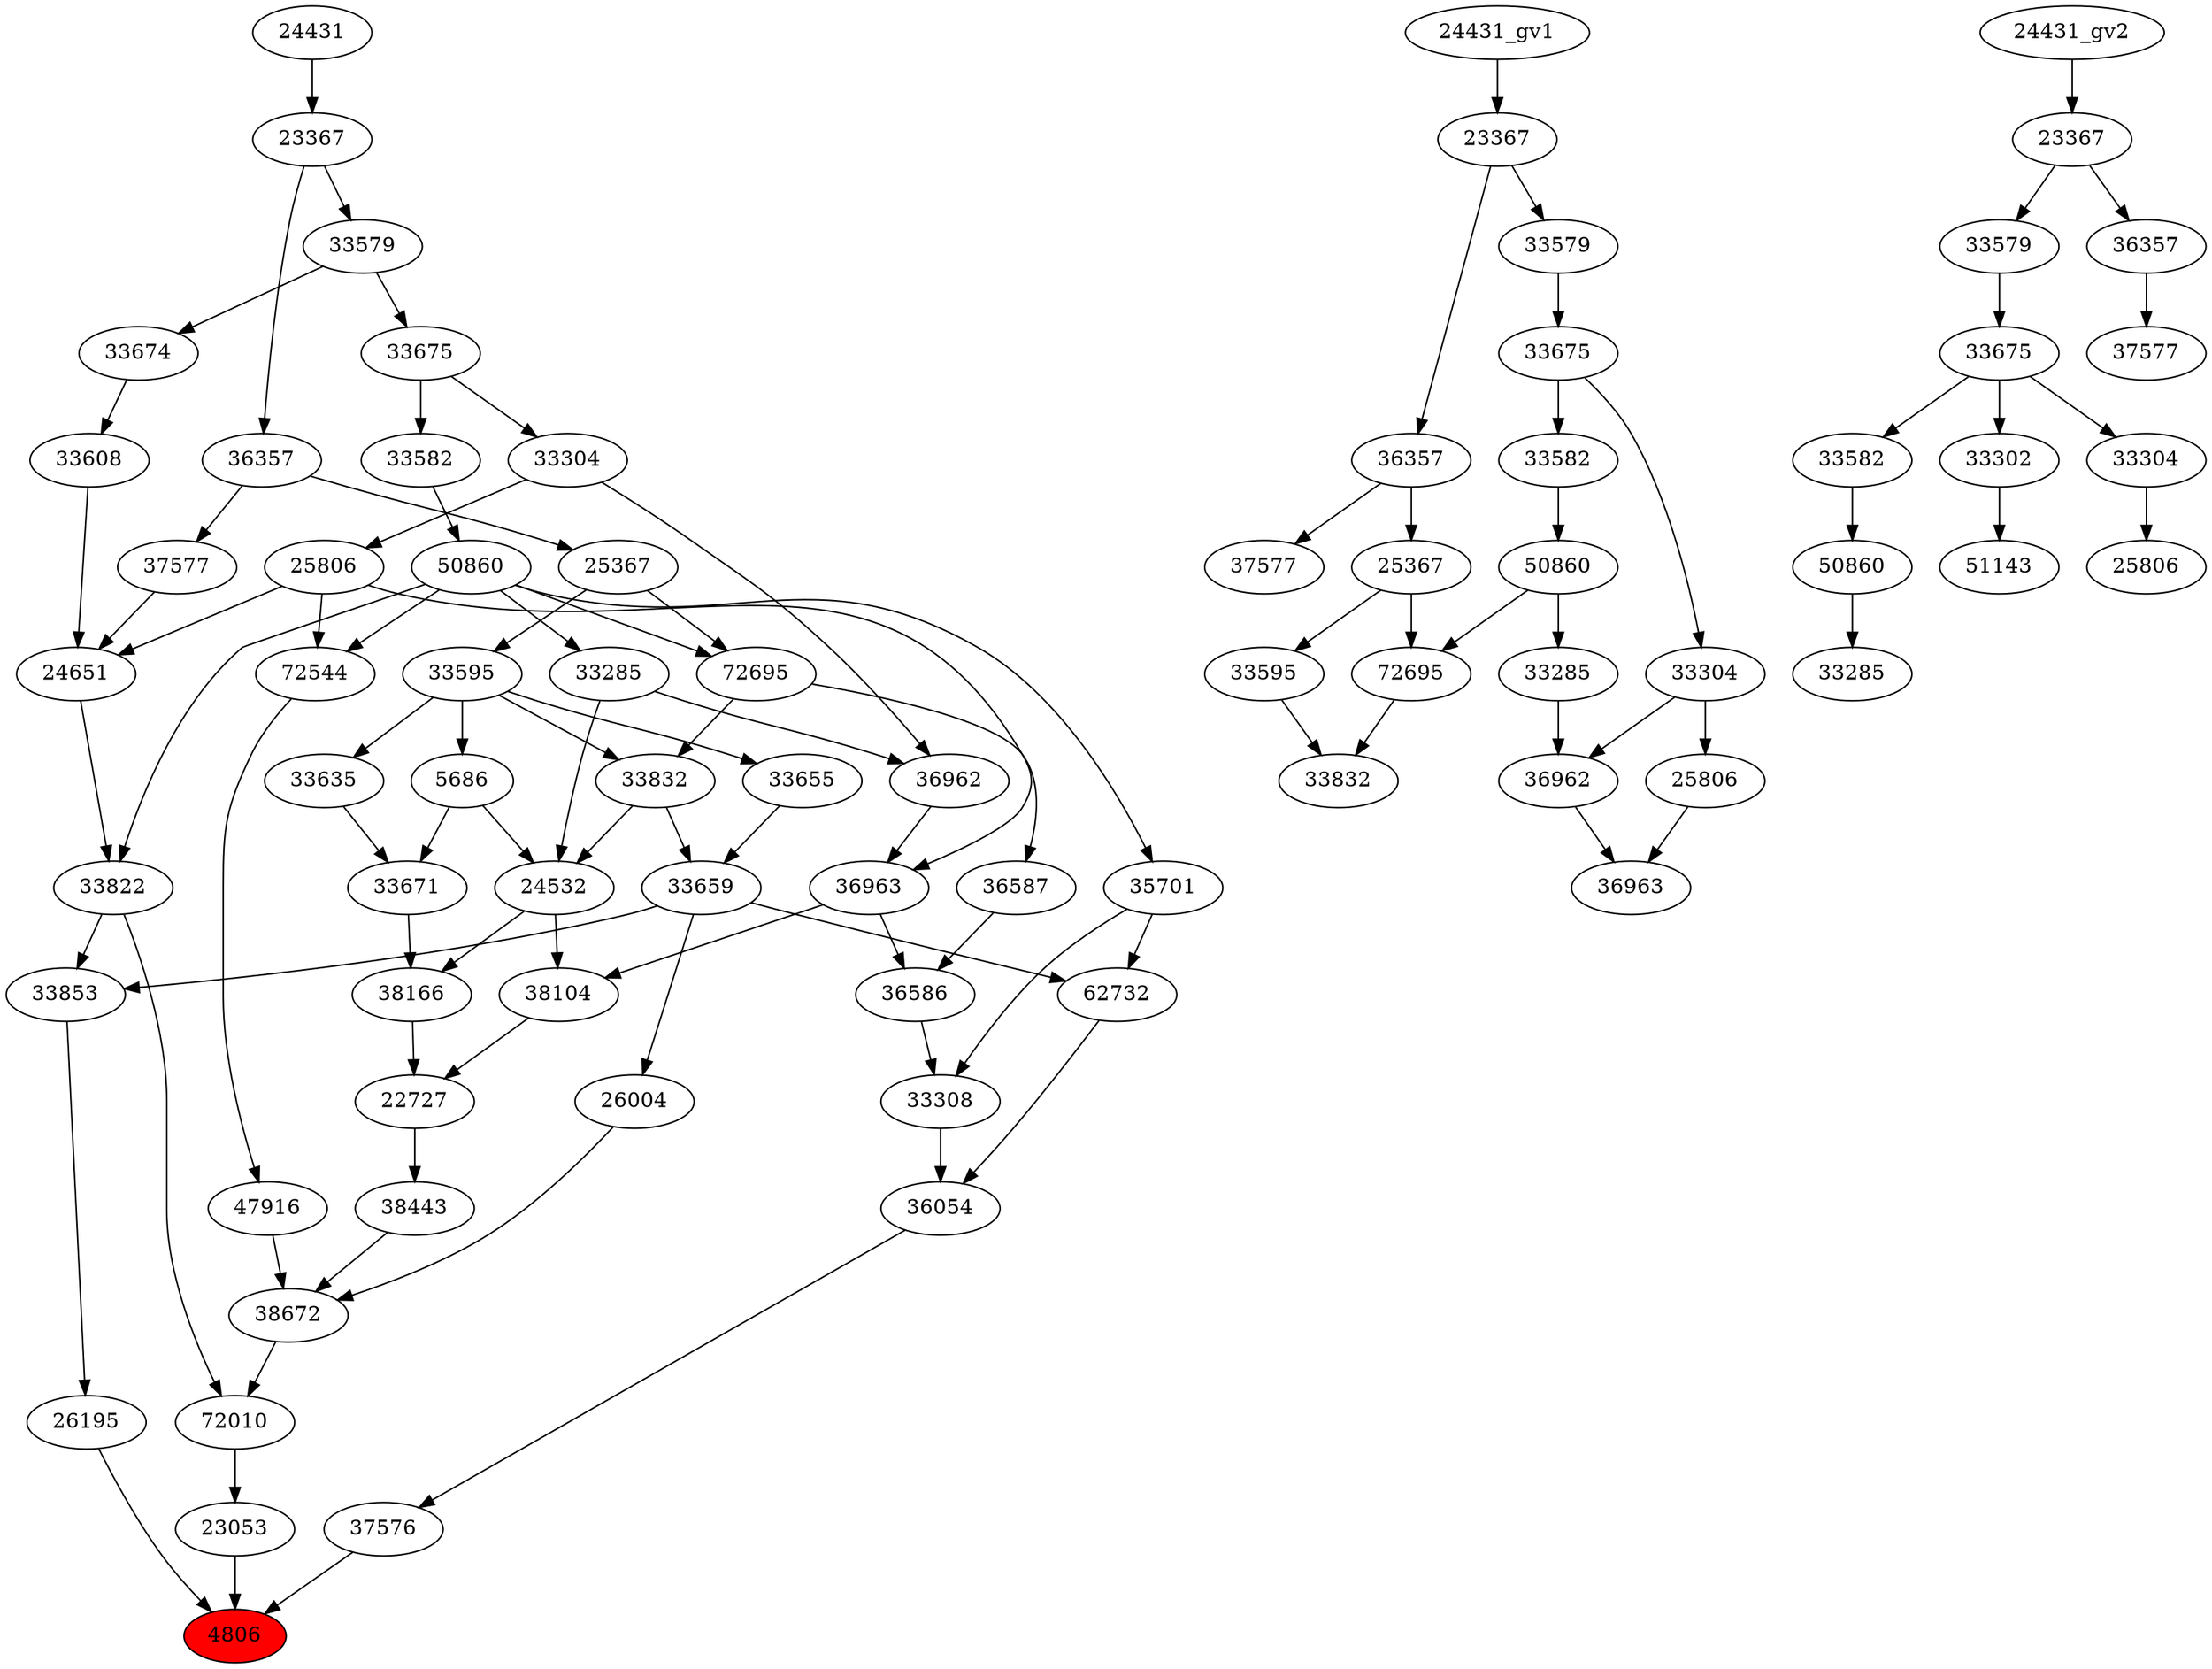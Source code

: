 strict digraph root {
	node [label="\N"];
	{
		node [fillcolor="",
			label="\N",
			style=""
		];
		4806		 [fillcolor=red,
			label=4806,
			style=filled];
		37576		 [label=37576];
		37576 -> 4806;
		23053		 [label=23053];
		23053 -> 4806;
		26195		 [label=26195];
		26195 -> 4806;
		36054		 [label=36054];
		36054 -> 37576;
		72010		 [label=72010];
		72010 -> 23053;
		33853		 [label=33853];
		33853 -> 26195;
		33308		 [label=33308];
		33308 -> 36054;
		62732		 [label=62732];
		62732 -> 36054;
		33822		 [label=33822];
		33822 -> 72010;
		33822 -> 33853;
		38672		 [label=38672];
		38672 -> 72010;
		33659		 [label=33659];
		33659 -> 33853;
		33659 -> 62732;
		26004		 [label=26004];
		33659 -> 26004;
		36586		 [label=36586];
		36586 -> 33308;
		35701		 [label=35701];
		35701 -> 33308;
		35701 -> 62732;
		24651		 [label=24651];
		24651 -> 33822;
		50860		 [label=50860];
		50860 -> 33822;
		50860 -> 35701;
		72544		 [label=72544];
		50860 -> 72544;
		72695		 [label=72695];
		50860 -> 72695;
		33285		 [label=33285];
		50860 -> 33285;
		47916		 [label=47916];
		47916 -> 38672;
		38443		 [label=38443];
		38443 -> 38672;
		26004 -> 38672;
		33655		 [label=33655];
		33655 -> 33659;
		33832		 [label=33832];
		33832 -> 33659;
		24532		 [label=24532];
		33832 -> 24532;
		36587		 [label=36587];
		36587 -> 36586;
		36963		 [label=36963];
		36963 -> 36586;
		38104		 [label=38104];
		36963 -> 38104;
		25806		 [label=25806];
		25806 -> 24651;
		25806 -> 36963;
		25806 -> 72544;
		33608		 [label=33608];
		33608 -> 24651;
		37577		 [label=37577];
		37577 -> 24651;
		33582		 [label=33582];
		33582 -> 50860;
		72544 -> 47916;
		22727		 [label=22727];
		22727 -> 38443;
		33595		 [label=33595];
		33595 -> 33655;
		33595 -> 33832;
		5686		 [label=5686];
		33595 -> 5686;
		33635		 [label=33635];
		33595 -> 33635;
		72695 -> 33832;
		72695 -> 36587;
		36962		 [label=36962];
		36962 -> 36963;
		33304		 [label=33304];
		33304 -> 25806;
		33304 -> 36962;
		33674		 [label=33674];
		33674 -> 33608;
		36357		 [label=36357];
		36357 -> 37577;
		25367		 [label=25367];
		36357 -> 25367;
		33675		 [label=33675];
		33675 -> 33582;
		33675 -> 33304;
		38104 -> 22727;
		38166		 [label=38166];
		38166 -> 22727;
		25367 -> 33595;
		25367 -> 72695;
		33285 -> 36962;
		33285 -> 24532;
		33579		 [label=33579];
		33579 -> 33674;
		33579 -> 33675;
		23367		 [label=23367];
		23367 -> 36357;
		23367 -> 33579;
		24532 -> 38104;
		24532 -> 38166;
		33671		 [label=33671];
		33671 -> 38166;
		24431		 [label=24431];
		24431 -> 23367;
		5686 -> 24532;
		5686 -> 33671;
		33635 -> 33671;
	}
	{
		node [label="\N"];
		"50860_gv1"		 [label=50860];
		"72695_gv1"		 [label=72695];
		"50860_gv1" -> "72695_gv1";
		"33285_gv1"		 [label=33285];
		"50860_gv1" -> "33285_gv1";
		"33582_gv1"		 [label=33582];
		"33582_gv1" -> "50860_gv1";
		"33832_gv1"		 [label=33832];
		"72695_gv1" -> "33832_gv1";
		"33595_gv1"		 [label=33595];
		"33595_gv1" -> "33832_gv1";
		"36963_gv1"		 [label=36963];
		"36962_gv1"		 [label=36962];
		"36962_gv1" -> "36963_gv1";
		"25806_gv1"		 [label=25806];
		"25806_gv1" -> "36963_gv1";
		"33304_gv1"		 [label=33304];
		"33304_gv1" -> "36962_gv1";
		"33304_gv1" -> "25806_gv1";
		"37577_gv1"		 [label=37577];
		"36357_gv1"		 [label=36357];
		"36357_gv1" -> "37577_gv1";
		"25367_gv1"		 [label=25367];
		"36357_gv1" -> "25367_gv1";
		"33675_gv1"		 [label=33675];
		"33675_gv1" -> "33582_gv1";
		"33675_gv1" -> "33304_gv1";
		"25367_gv1" -> "72695_gv1";
		"25367_gv1" -> "33595_gv1";
		"33285_gv1" -> "36962_gv1";
		"23367_gv1"		 [label=23367];
		"23367_gv1" -> "36357_gv1";
		"33579_gv1"		 [label=33579];
		"23367_gv1" -> "33579_gv1";
		"33579_gv1" -> "33675_gv1";
		"24431_gv1" -> "23367_gv1";
	}
	{
		node [label="\N"];
		"50860_gv2"		 [label=50860];
		"33285_gv2"		 [label=33285];
		"50860_gv2" -> "33285_gv2";
		"33582_gv2"		 [label=33582];
		"33582_gv2" -> "50860_gv2";
		51143		 [label=51143];
		33302		 [label=33302];
		33302 -> 51143;
		"33675_gv2"		 [label=33675];
		"33675_gv2" -> "33582_gv2";
		"33675_gv2" -> 33302;
		"33304_gv2"		 [label=33304];
		"33675_gv2" -> "33304_gv2";
		"33579_gv2"		 [label=33579];
		"33579_gv2" -> "33675_gv2";
		"25806_gv2"		 [label=25806];
		"33304_gv2" -> "25806_gv2";
		"37577_gv2"		 [label=37577];
		"36357_gv2"		 [label=36357];
		"36357_gv2" -> "37577_gv2";
		"23367_gv2"		 [label=23367];
		"23367_gv2" -> "33579_gv2";
		"23367_gv2" -> "36357_gv2";
		"24431_gv2" -> "23367_gv2";
	}
}
